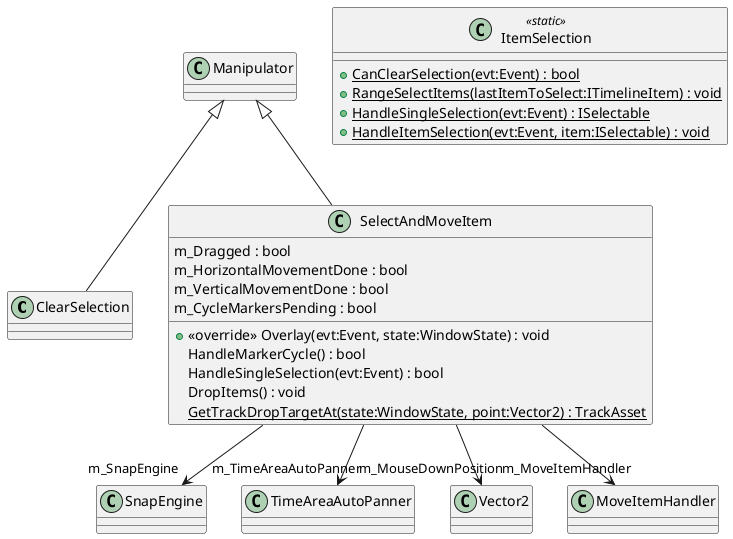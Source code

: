 @startuml
class ClearSelection {
}
class ItemSelection <<static>> {
    + {static} CanClearSelection(evt:Event) : bool
    + {static} RangeSelectItems(lastItemToSelect:ITimelineItem) : void
    + {static} HandleSingleSelection(evt:Event) : ISelectable
    + {static} HandleItemSelection(evt:Event, item:ISelectable) : void
}
class SelectAndMoveItem {
    m_Dragged : bool
    m_HorizontalMovementDone : bool
    m_VerticalMovementDone : bool
    m_CycleMarkersPending : bool
    + <<override>> Overlay(evt:Event, state:WindowState) : void
    HandleMarkerCycle() : bool
    HandleSingleSelection(evt:Event) : bool
    DropItems() : void
    {static} GetTrackDropTargetAt(state:WindowState, point:Vector2) : TrackAsset
}
Manipulator <|-- ClearSelection
Manipulator <|-- SelectAndMoveItem
SelectAndMoveItem --> "m_SnapEngine" SnapEngine
SelectAndMoveItem --> "m_TimeAreaAutoPanner" TimeAreaAutoPanner
SelectAndMoveItem --> "m_MouseDownPosition" Vector2
SelectAndMoveItem --> "m_MoveItemHandler" MoveItemHandler
@enduml
